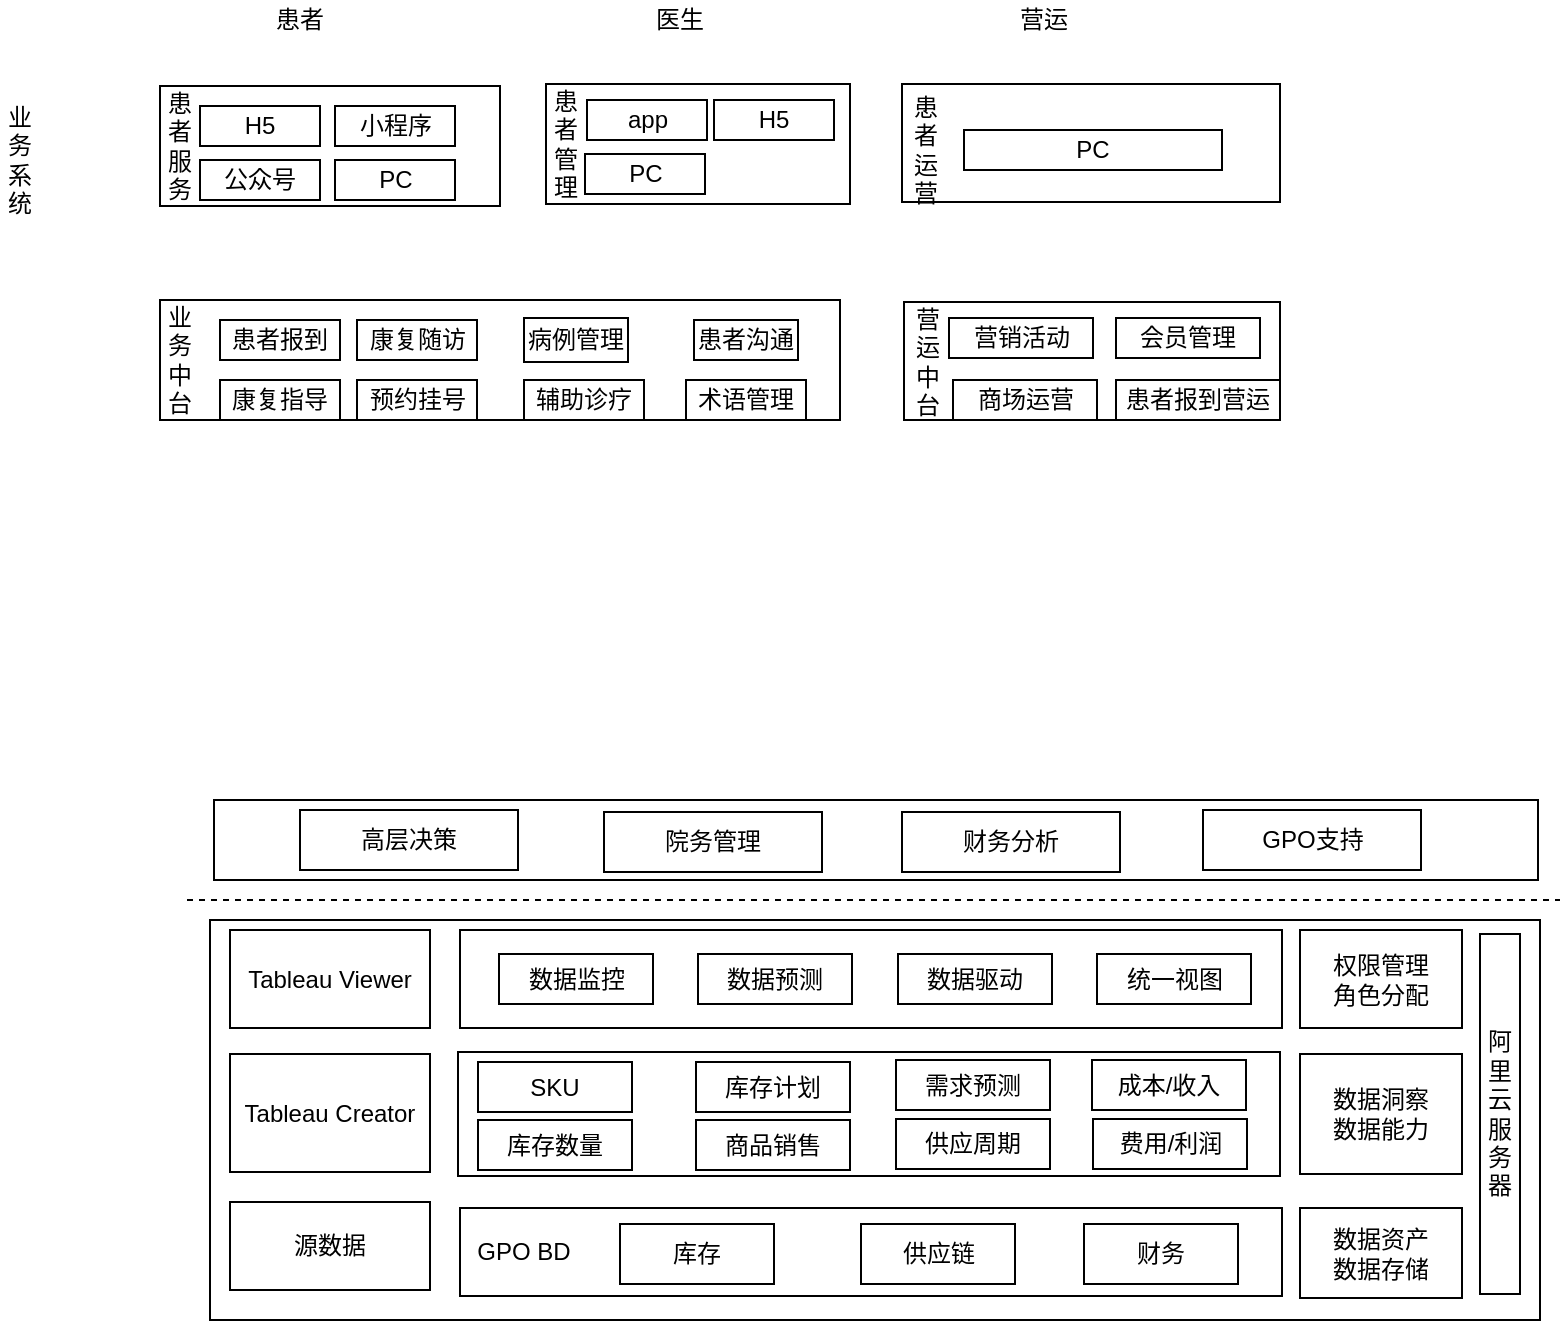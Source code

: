 <mxfile version="12.2.3" type="github" pages="1">
  <diagram id="mo2l67mq2gf-snKIyfyM" name="Page-1">
    <mxGraphModel dx="1426" dy="794" grid="1" gridSize="10" guides="1" tooltips="1" connect="1" arrows="1" fold="1" page="1" pageScale="1" pageWidth="827" pageHeight="1169" math="0" shadow="0">
      <root>
        <mxCell id="0"/>
        <mxCell id="1" parent="0"/>
        <mxCell id="0tHurYUijRGF0hzQCr-z-56" value="" style="rounded=0;whiteSpace=wrap;html=1;" vertex="1" parent="1">
          <mxGeometry x="147" y="440" width="662" height="40" as="geometry"/>
        </mxCell>
        <mxCell id="0tHurYUijRGF0hzQCr-z-38" value="" style="rounded=0;whiteSpace=wrap;html=1;" vertex="1" parent="1">
          <mxGeometry x="145" y="500" width="665" height="200" as="geometry"/>
        </mxCell>
        <mxCell id="LToKzMWMvAvoS6rcVrgp-2" value="" style="rounded=0;whiteSpace=wrap;html=1;" vertex="1" parent="1">
          <mxGeometry x="120" y="190" width="340" height="60" as="geometry"/>
        </mxCell>
        <mxCell id="LToKzMWMvAvoS6rcVrgp-3" value="业务系统" style="text;html=1;strokeColor=none;fillColor=none;align=center;verticalAlign=middle;whiteSpace=wrap;rounded=0;" vertex="1" parent="1">
          <mxGeometry x="40" y="85" width="20" height="70" as="geometry"/>
        </mxCell>
        <mxCell id="LToKzMWMvAvoS6rcVrgp-4" value="&lt;span style=&quot;white-space: normal&quot;&gt;患者报到&lt;/span&gt;" style="rounded=0;whiteSpace=wrap;html=1;" vertex="1" parent="1">
          <mxGeometry x="150" y="200" width="60" height="20" as="geometry"/>
        </mxCell>
        <mxCell id="LToKzMWMvAvoS6rcVrgp-5" value="业务中台" style="text;html=1;strokeColor=none;fillColor=none;align=center;verticalAlign=middle;whiteSpace=wrap;rounded=0;" vertex="1" parent="1">
          <mxGeometry x="120" y="200" width="20" height="40" as="geometry"/>
        </mxCell>
        <mxCell id="LToKzMWMvAvoS6rcVrgp-6" value="" style="rounded=0;whiteSpace=wrap;html=1;" vertex="1" parent="1">
          <mxGeometry x="120" y="83" width="170" height="60" as="geometry"/>
        </mxCell>
        <mxCell id="LToKzMWMvAvoS6rcVrgp-7" value="患者服务" style="text;html=1;strokeColor=none;fillColor=none;align=center;verticalAlign=middle;whiteSpace=wrap;rounded=0;" vertex="1" parent="1">
          <mxGeometry x="120" y="93" width="20" height="40" as="geometry"/>
        </mxCell>
        <mxCell id="0tHurYUijRGF0hzQCr-z-12" value="" style="rounded=0;whiteSpace=wrap;html=1;align=center;" vertex="1" parent="1">
          <mxGeometry x="270" y="505" width="411" height="49" as="geometry"/>
        </mxCell>
        <mxCell id="LToKzMWMvAvoS6rcVrgp-8" value="H5" style="rounded=0;whiteSpace=wrap;html=1;" vertex="1" parent="1">
          <mxGeometry x="140" y="93" width="60" height="20" as="geometry"/>
        </mxCell>
        <mxCell id="LToKzMWMvAvoS6rcVrgp-10" value="康复随访" style="rounded=0;whiteSpace=wrap;html=1;" vertex="1" parent="1">
          <mxGeometry x="218.5" y="200" width="60" height="20" as="geometry"/>
        </mxCell>
        <mxCell id="LToKzMWMvAvoS6rcVrgp-11" value="预约挂号" style="rounded=0;whiteSpace=wrap;html=1;" vertex="1" parent="1">
          <mxGeometry x="218.5" y="230" width="60" height="20" as="geometry"/>
        </mxCell>
        <mxCell id="LToKzMWMvAvoS6rcVrgp-12" value="康复指导" style="rounded=0;whiteSpace=wrap;html=1;" vertex="1" parent="1">
          <mxGeometry x="150" y="230" width="60" height="20" as="geometry"/>
        </mxCell>
        <mxCell id="LToKzMWMvAvoS6rcVrgp-19" value="" style="rounded=0;whiteSpace=wrap;html=1;" vertex="1" parent="1">
          <mxGeometry x="313" y="82" width="152" height="60" as="geometry"/>
        </mxCell>
        <mxCell id="LToKzMWMvAvoS6rcVrgp-21" value="病例管理" style="rounded=0;whiteSpace=wrap;html=1;" vertex="1" parent="1">
          <mxGeometry x="302" y="199" width="52" height="22" as="geometry"/>
        </mxCell>
        <mxCell id="LToKzMWMvAvoS6rcVrgp-22" value="患者沟通" style="rounded=0;whiteSpace=wrap;html=1;" vertex="1" parent="1">
          <mxGeometry x="387" y="200" width="52" height="20" as="geometry"/>
        </mxCell>
        <mxCell id="LToKzMWMvAvoS6rcVrgp-23" value="术语管理" style="rounded=0;whiteSpace=wrap;html=1;" vertex="1" parent="1">
          <mxGeometry x="383" y="230" width="60" height="20" as="geometry"/>
        </mxCell>
        <mxCell id="LToKzMWMvAvoS6rcVrgp-24" value="辅助诊疗" style="rounded=0;whiteSpace=wrap;html=1;" vertex="1" parent="1">
          <mxGeometry x="302" y="230" width="60" height="20" as="geometry"/>
        </mxCell>
        <mxCell id="LToKzMWMvAvoS6rcVrgp-25" value="患者管理" style="text;html=1;strokeColor=none;fillColor=none;align=center;verticalAlign=middle;whiteSpace=wrap;rounded=0;" vertex="1" parent="1">
          <mxGeometry x="313" y="77" width="20" height="70" as="geometry"/>
        </mxCell>
        <mxCell id="LToKzMWMvAvoS6rcVrgp-26" value="&lt;span style=&quot;color: rgba(0 , 0 , 0 , 0) ; font-family: &amp;#34;helvetica&amp;#34; , &amp;#34;arial&amp;#34; , sans-serif ; font-size: 0px&quot;&gt;%3CmxGraphModel%3E%3Croot%3E%3CmxCell%20id%3D%220%22%2F%3E%3CmxCell%20id%3D%221%22%20parent%3D%220%22%2F%3E%3CmxCell%20id%3D%222%22%20value%3D%22%22%20style%3D%22rounded%3D0%3BwhiteSpace%3Dwrap%3Bhtml%3D1%3B%22%20vertex%3D%221%22%20parent%3D%221%22%3E%3CmxGeometry%20x%3D%22280%22%20y%3D%2218%22%20width%3D%22120%22%20height%3D%2260%22%20as%3D%22geometry%22%2F%3E%3C%2FmxCell%3E%3C%2Froot%3E%3C%2FmxGraphModel%3E&lt;/span&gt;" style="text;html=1;resizable=0;points=[];autosize=1;align=left;verticalAlign=top;spacingTop=-4;" vertex="1" parent="1">
          <mxGeometry x="540.5" y="125" width="20" height="20" as="geometry"/>
        </mxCell>
        <mxCell id="LToKzMWMvAvoS6rcVrgp-27" value="" style="rounded=0;whiteSpace=wrap;html=1;" vertex="1" parent="1">
          <mxGeometry x="491" y="82" width="189" height="59" as="geometry"/>
        </mxCell>
        <mxCell id="LToKzMWMvAvoS6rcVrgp-28" value="PC" style="rounded=0;whiteSpace=wrap;html=1;" vertex="1" parent="1">
          <mxGeometry x="522" y="105" width="129" height="20" as="geometry"/>
        </mxCell>
        <mxCell id="LToKzMWMvAvoS6rcVrgp-32" value="患者运营" style="text;html=1;strokeColor=none;fillColor=none;align=center;verticalAlign=middle;whiteSpace=wrap;rounded=0;" vertex="1" parent="1">
          <mxGeometry x="492.5" y="85" width="20" height="60" as="geometry"/>
        </mxCell>
        <mxCell id="LToKzMWMvAvoS6rcVrgp-66" value="患者" style="text;html=1;strokeColor=none;fillColor=none;align=center;verticalAlign=middle;whiteSpace=wrap;rounded=0;" vertex="1" parent="1">
          <mxGeometry x="170" y="40" width="40" height="20" as="geometry"/>
        </mxCell>
        <mxCell id="LToKzMWMvAvoS6rcVrgp-67" value="医生" style="text;html=1;strokeColor=none;fillColor=none;align=center;verticalAlign=middle;whiteSpace=wrap;rounded=0;" vertex="1" parent="1">
          <mxGeometry x="360" y="40" width="40" height="20" as="geometry"/>
        </mxCell>
        <mxCell id="LToKzMWMvAvoS6rcVrgp-68" value="营运" style="text;html=1;strokeColor=none;fillColor=none;align=center;verticalAlign=middle;whiteSpace=wrap;rounded=0;" vertex="1" parent="1">
          <mxGeometry x="542" y="40" width="40" height="20" as="geometry"/>
        </mxCell>
        <mxCell id="LToKzMWMvAvoS6rcVrgp-81" value="" style="rounded=0;whiteSpace=wrap;html=1;" vertex="1" parent="1">
          <mxGeometry x="492" y="191" width="188" height="59" as="geometry"/>
        </mxCell>
        <mxCell id="LToKzMWMvAvoS6rcVrgp-82" value="营运中台" style="text;html=1;strokeColor=none;fillColor=none;align=center;verticalAlign=middle;whiteSpace=wrap;rounded=0;" vertex="1" parent="1">
          <mxGeometry x="492" y="191" width="24" height="60" as="geometry"/>
        </mxCell>
        <mxCell id="LToKzMWMvAvoS6rcVrgp-83" value="营销活动" style="rounded=0;whiteSpace=wrap;html=1;" vertex="1" parent="1">
          <mxGeometry x="514.5" y="199" width="72" height="20" as="geometry"/>
        </mxCell>
        <mxCell id="LToKzMWMvAvoS6rcVrgp-85" value="商场运营" style="rounded=0;whiteSpace=wrap;html=1;" vertex="1" parent="1">
          <mxGeometry x="516.5" y="230" width="72" height="20" as="geometry"/>
        </mxCell>
        <mxCell id="LToKzMWMvAvoS6rcVrgp-86" value="会员管理" style="rounded=0;whiteSpace=wrap;html=1;" vertex="1" parent="1">
          <mxGeometry x="598" y="199" width="72" height="20" as="geometry"/>
        </mxCell>
        <mxCell id="LToKzMWMvAvoS6rcVrgp-87" value="患者报到营运" style="rounded=0;whiteSpace=wrap;html=1;" vertex="1" parent="1">
          <mxGeometry x="598" y="230" width="82" height="20" as="geometry"/>
        </mxCell>
        <mxCell id="LToKzMWMvAvoS6rcVrgp-88" value="小程序" style="rounded=0;whiteSpace=wrap;html=1;" vertex="1" parent="1">
          <mxGeometry x="207.5" y="93" width="60" height="20" as="geometry"/>
        </mxCell>
        <mxCell id="LToKzMWMvAvoS6rcVrgp-89" value="公众号" style="rounded=0;whiteSpace=wrap;html=1;" vertex="1" parent="1">
          <mxGeometry x="140" y="120" width="60" height="20" as="geometry"/>
        </mxCell>
        <mxCell id="LToKzMWMvAvoS6rcVrgp-90" value="PC" style="rounded=0;whiteSpace=wrap;html=1;" vertex="1" parent="1">
          <mxGeometry x="207.5" y="120" width="60" height="20" as="geometry"/>
        </mxCell>
        <mxCell id="LToKzMWMvAvoS6rcVrgp-91" value="app" style="rounded=0;whiteSpace=wrap;html=1;" vertex="1" parent="1">
          <mxGeometry x="333.5" y="90" width="60" height="20" as="geometry"/>
        </mxCell>
        <mxCell id="LToKzMWMvAvoS6rcVrgp-92" value="H5" style="rounded=0;whiteSpace=wrap;html=1;" vertex="1" parent="1">
          <mxGeometry x="397" y="90" width="60" height="20" as="geometry"/>
        </mxCell>
        <mxCell id="LToKzMWMvAvoS6rcVrgp-93" value="PC" style="rounded=0;whiteSpace=wrap;html=1;" vertex="1" parent="1">
          <mxGeometry x="332.5" y="117" width="60" height="20" as="geometry"/>
        </mxCell>
        <mxCell id="0tHurYUijRGF0hzQCr-z-18" value="&amp;nbsp; GPO BD" style="rounded=0;whiteSpace=wrap;html=1;align=left;" vertex="1" parent="1">
          <mxGeometry x="270" y="644" width="411" height="44" as="geometry"/>
        </mxCell>
        <mxCell id="0tHurYUijRGF0hzQCr-z-19" value="Tableau Viewer" style="rounded=0;whiteSpace=wrap;html=1;" vertex="1" parent="1">
          <mxGeometry x="155" y="505" width="100" height="49" as="geometry"/>
        </mxCell>
        <mxCell id="0tHurYUijRGF0hzQCr-z-20" value="" style="endArrow=none;dashed=1;html=1;" edge="1" parent="1">
          <mxGeometry width="50" height="50" relative="1" as="geometry">
            <mxPoint x="133.5" y="490" as="sourcePoint"/>
            <mxPoint x="820" y="490" as="targetPoint"/>
          </mxGeometry>
        </mxCell>
        <mxCell id="0tHurYUijRGF0hzQCr-z-21" value="库存" style="rounded=0;whiteSpace=wrap;html=1;" vertex="1" parent="1">
          <mxGeometry x="350" y="652" width="77" height="30" as="geometry"/>
        </mxCell>
        <mxCell id="0tHurYUijRGF0hzQCr-z-22" value="供应链" style="rounded=0;whiteSpace=wrap;html=1;" vertex="1" parent="1">
          <mxGeometry x="470.5" y="652" width="77" height="30" as="geometry"/>
        </mxCell>
        <mxCell id="0tHurYUijRGF0hzQCr-z-23" value="财务" style="rounded=0;whiteSpace=wrap;html=1;" vertex="1" parent="1">
          <mxGeometry x="582" y="652" width="77" height="30" as="geometry"/>
        </mxCell>
        <mxCell id="0tHurYUijRGF0hzQCr-z-24" value="数据洞察&lt;br&gt;数据能力" style="rounded=0;whiteSpace=wrap;html=1;" vertex="1" parent="1">
          <mxGeometry x="690" y="567" width="81" height="60" as="geometry"/>
        </mxCell>
        <mxCell id="0tHurYUijRGF0hzQCr-z-26" value="" style="rounded=0;whiteSpace=wrap;html=1;align=center;" vertex="1" parent="1">
          <mxGeometry x="269" y="566" width="411" height="62" as="geometry"/>
        </mxCell>
        <mxCell id="0tHurYUijRGF0hzQCr-z-27" value="库存数量" style="rounded=0;whiteSpace=wrap;html=1;" vertex="1" parent="1">
          <mxGeometry x="279" y="600" width="77" height="25" as="geometry"/>
        </mxCell>
        <mxCell id="0tHurYUijRGF0hzQCr-z-28" value="SKU" style="rounded=0;whiteSpace=wrap;html=1;" vertex="1" parent="1">
          <mxGeometry x="279" y="571" width="77" height="25" as="geometry"/>
        </mxCell>
        <mxCell id="0tHurYUijRGF0hzQCr-z-29" value="库存计划" style="rounded=0;whiteSpace=wrap;html=1;" vertex="1" parent="1">
          <mxGeometry x="388" y="571" width="77" height="25" as="geometry"/>
        </mxCell>
        <mxCell id="0tHurYUijRGF0hzQCr-z-30" value="商品销售" style="rounded=0;whiteSpace=wrap;html=1;" vertex="1" parent="1">
          <mxGeometry x="388" y="600" width="77" height="25" as="geometry"/>
        </mxCell>
        <mxCell id="0tHurYUijRGF0hzQCr-z-31" value="需求预测" style="rounded=0;whiteSpace=wrap;html=1;" vertex="1" parent="1">
          <mxGeometry x="488" y="570" width="77" height="25" as="geometry"/>
        </mxCell>
        <mxCell id="0tHurYUijRGF0hzQCr-z-32" value="成本/收入" style="rounded=0;whiteSpace=wrap;html=1;" vertex="1" parent="1">
          <mxGeometry x="586" y="570" width="77" height="25" as="geometry"/>
        </mxCell>
        <mxCell id="0tHurYUijRGF0hzQCr-z-33" value="费用/利润" style="rounded=0;whiteSpace=wrap;html=1;" vertex="1" parent="1">
          <mxGeometry x="586.5" y="599.5" width="77" height="25" as="geometry"/>
        </mxCell>
        <mxCell id="0tHurYUijRGF0hzQCr-z-34" value="供应周期" style="rounded=0;whiteSpace=wrap;html=1;" vertex="1" parent="1">
          <mxGeometry x="488" y="599.5" width="77" height="25" as="geometry"/>
        </mxCell>
        <mxCell id="0tHurYUijRGF0hzQCr-z-36" value="源数据" style="rounded=0;whiteSpace=wrap;html=1;" vertex="1" parent="1">
          <mxGeometry x="155" y="641" width="100" height="44" as="geometry"/>
        </mxCell>
        <mxCell id="0tHurYUijRGF0hzQCr-z-42" value="阿里云服务器" style="rounded=0;whiteSpace=wrap;html=1;" vertex="1" parent="1">
          <mxGeometry x="780" y="507" width="20" height="180" as="geometry"/>
        </mxCell>
        <mxCell id="0tHurYUijRGF0hzQCr-z-45" value="权限管理&lt;br&gt;角色分配" style="rounded=0;whiteSpace=wrap;html=1;" vertex="1" parent="1">
          <mxGeometry x="690" y="505" width="81" height="49" as="geometry"/>
        </mxCell>
        <mxCell id="0tHurYUijRGF0hzQCr-z-46" value="Tableau Creator" style="rounded=0;whiteSpace=wrap;html=1;" vertex="1" parent="1">
          <mxGeometry x="155" y="567" width="100" height="59" as="geometry"/>
        </mxCell>
        <mxCell id="0tHurYUijRGF0hzQCr-z-47" value="数据资产&lt;br&gt;数据存储" style="rounded=0;whiteSpace=wrap;html=1;" vertex="1" parent="1">
          <mxGeometry x="690" y="644" width="81" height="45" as="geometry"/>
        </mxCell>
        <mxCell id="0tHurYUijRGF0hzQCr-z-48" value="统一视图" style="rounded=0;whiteSpace=wrap;html=1;" vertex="1" parent="1">
          <mxGeometry x="588.5" y="517" width="77" height="25" as="geometry"/>
        </mxCell>
        <mxCell id="0tHurYUijRGF0hzQCr-z-49" value="数据监控" style="rounded=0;whiteSpace=wrap;html=1;" vertex="1" parent="1">
          <mxGeometry x="289.5" y="517" width="77" height="25" as="geometry"/>
        </mxCell>
        <mxCell id="0tHurYUijRGF0hzQCr-z-50" value="数据预测" style="rounded=0;whiteSpace=wrap;html=1;" vertex="1" parent="1">
          <mxGeometry x="389" y="517" width="77" height="25" as="geometry"/>
        </mxCell>
        <mxCell id="0tHurYUijRGF0hzQCr-z-51" value="数据驱动" style="rounded=0;whiteSpace=wrap;html=1;" vertex="1" parent="1">
          <mxGeometry x="489" y="517" width="77" height="25" as="geometry"/>
        </mxCell>
        <mxCell id="0tHurYUijRGF0hzQCr-z-52" value="高层决策" style="rounded=0;whiteSpace=wrap;html=1;" vertex="1" parent="1">
          <mxGeometry x="190" y="445" width="109" height="30" as="geometry"/>
        </mxCell>
        <mxCell id="0tHurYUijRGF0hzQCr-z-53" value="院务管理" style="rounded=0;whiteSpace=wrap;html=1;" vertex="1" parent="1">
          <mxGeometry x="342" y="446" width="109" height="30" as="geometry"/>
        </mxCell>
        <mxCell id="0tHurYUijRGF0hzQCr-z-54" value="财务分析" style="rounded=0;whiteSpace=wrap;html=1;" vertex="1" parent="1">
          <mxGeometry x="491" y="446" width="109" height="30" as="geometry"/>
        </mxCell>
        <mxCell id="0tHurYUijRGF0hzQCr-z-55" value="GPO支持" style="rounded=0;whiteSpace=wrap;html=1;" vertex="1" parent="1">
          <mxGeometry x="641.5" y="445" width="109" height="30" as="geometry"/>
        </mxCell>
      </root>
    </mxGraphModel>
  </diagram>
</mxfile>
